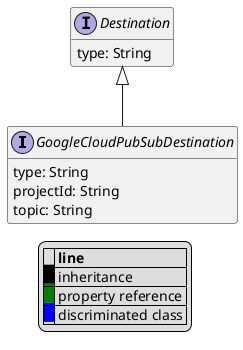 @startuml

hide empty fields
hide empty methods
legend
|= |= line |
|<back:black>   </back>| inheritance |
|<back:green>   </back>| property reference |
|<back:blue>   </back>| discriminated class |
endlegend
interface GoogleCloudPubSubDestination [[GoogleCloudPubSubDestination.svg]] extends Destination {
    type: String
    projectId: String
    topic: String
}
interface Destination [[Destination.svg]]  {
    type: String
}





@enduml

